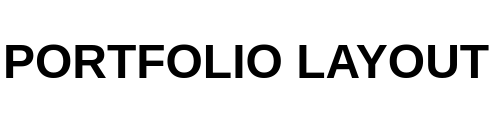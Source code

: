 <mxfile version="22.1.18" type="device">
  <diagram name="Page-1" id="M_JASfBlVER7NzfHMwRe">
    <mxGraphModel dx="1314" dy="924" grid="1" gridSize="10" guides="1" tooltips="1" connect="1" arrows="1" fold="1" page="1" pageScale="1" pageWidth="827" pageHeight="1169" math="0" shadow="0">
      <root>
        <mxCell id="0" />
        <mxCell id="1" parent="0" />
        <mxCell id="FbxuuJR0dOxUdGeZTEDs-1" value="&lt;h1&gt;PORTFOLIO LAYOUT&lt;/h1&gt;" style="text;html=1;strokeColor=none;fillColor=none;align=center;verticalAlign=middle;whiteSpace=wrap;rounded=0;" vertex="1" parent="1">
          <mxGeometry x="291" y="50" width="246" height="30" as="geometry" />
        </mxCell>
      </root>
    </mxGraphModel>
  </diagram>
</mxfile>
